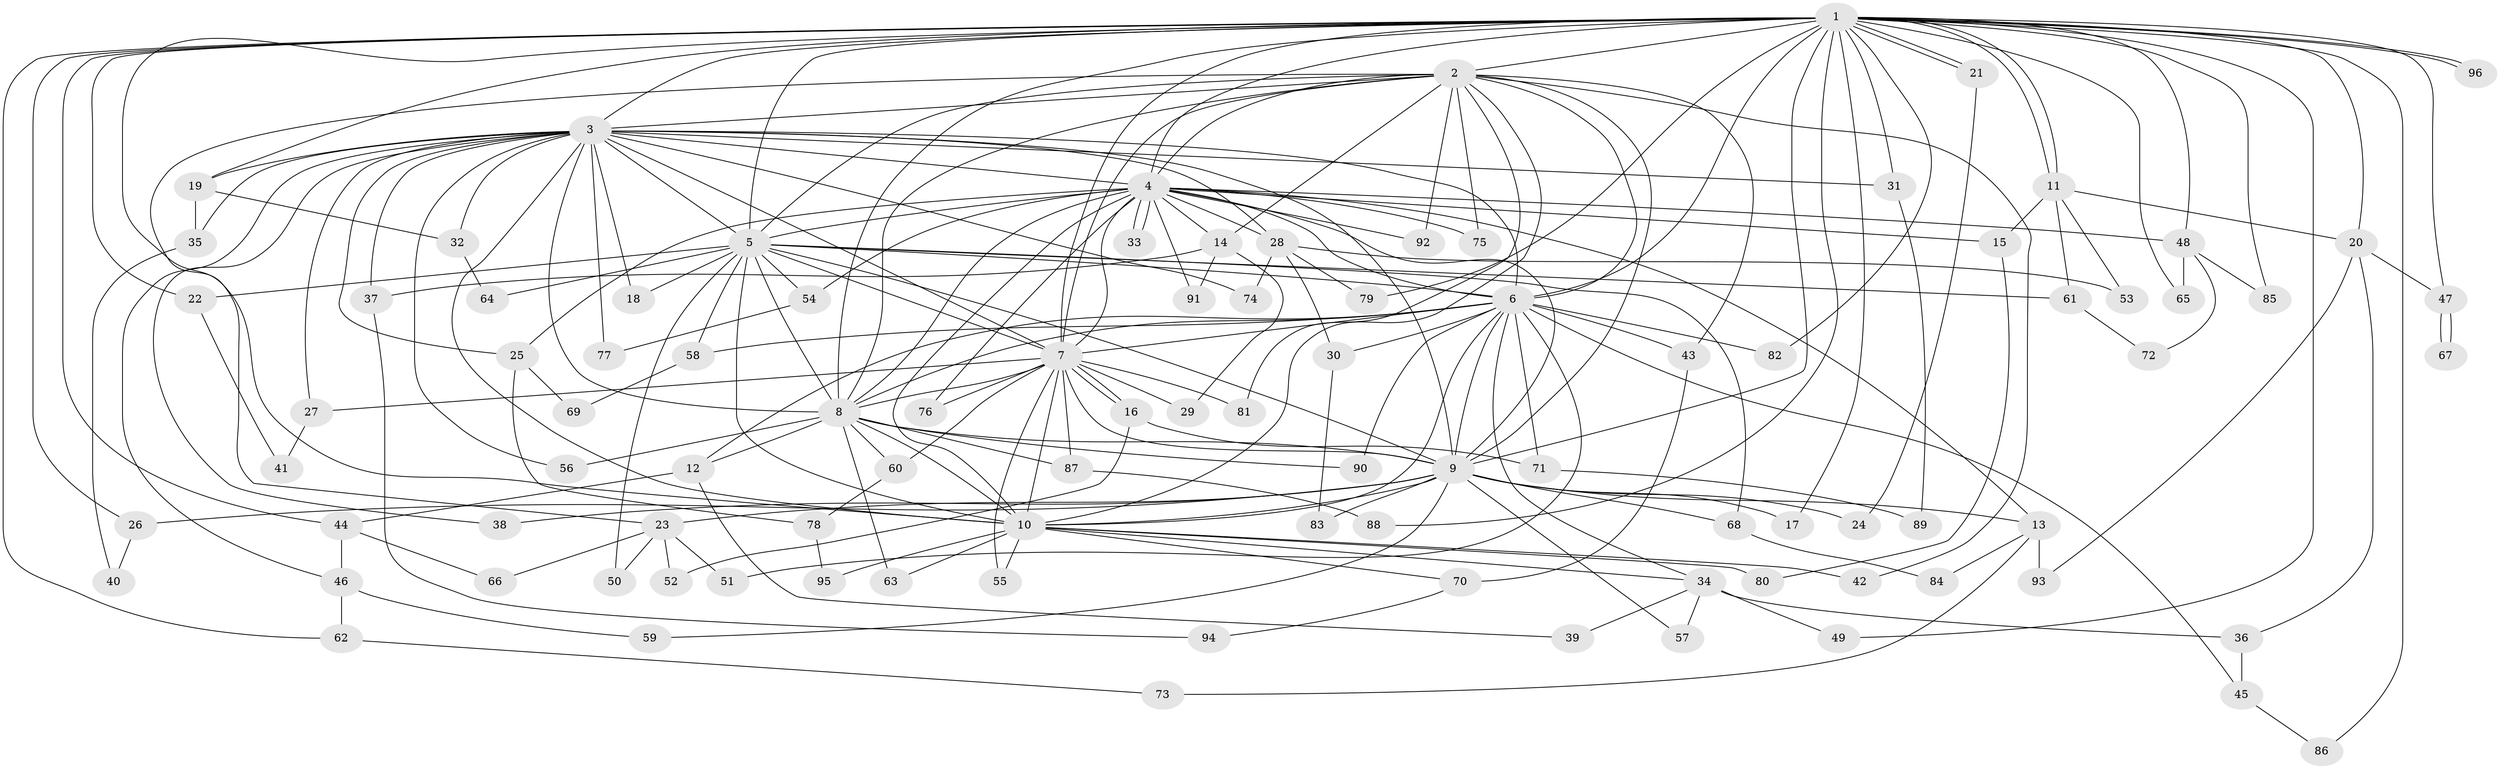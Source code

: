 // coarse degree distribution, {27: 0.017241379310344827, 16: 0.017241379310344827, 4: 0.08620689655172414, 3: 0.3275862068965517, 2: 0.2413793103448276, 6: 0.08620689655172414, 17: 0.017241379310344827, 13: 0.017241379310344827, 5: 0.05172413793103448, 20: 0.034482758620689655, 14: 0.017241379310344827, 15: 0.017241379310344827, 12: 0.017241379310344827, 18: 0.017241379310344827, 1: 0.034482758620689655}
// Generated by graph-tools (version 1.1) at 2025/36/03/04/25 23:36:16]
// undirected, 96 vertices, 217 edges
graph export_dot {
  node [color=gray90,style=filled];
  1;
  2;
  3;
  4;
  5;
  6;
  7;
  8;
  9;
  10;
  11;
  12;
  13;
  14;
  15;
  16;
  17;
  18;
  19;
  20;
  21;
  22;
  23;
  24;
  25;
  26;
  27;
  28;
  29;
  30;
  31;
  32;
  33;
  34;
  35;
  36;
  37;
  38;
  39;
  40;
  41;
  42;
  43;
  44;
  45;
  46;
  47;
  48;
  49;
  50;
  51;
  52;
  53;
  54;
  55;
  56;
  57;
  58;
  59;
  60;
  61;
  62;
  63;
  64;
  65;
  66;
  67;
  68;
  69;
  70;
  71;
  72;
  73;
  74;
  75;
  76;
  77;
  78;
  79;
  80;
  81;
  82;
  83;
  84;
  85;
  86;
  87;
  88;
  89;
  90;
  91;
  92;
  93;
  94;
  95;
  96;
  1 -- 2;
  1 -- 3;
  1 -- 4;
  1 -- 5;
  1 -- 6;
  1 -- 7;
  1 -- 8;
  1 -- 9;
  1 -- 10;
  1 -- 11;
  1 -- 11;
  1 -- 17;
  1 -- 19;
  1 -- 20;
  1 -- 21;
  1 -- 21;
  1 -- 22;
  1 -- 26;
  1 -- 31;
  1 -- 44;
  1 -- 47;
  1 -- 48;
  1 -- 49;
  1 -- 62;
  1 -- 65;
  1 -- 79;
  1 -- 82;
  1 -- 85;
  1 -- 86;
  1 -- 88;
  1 -- 96;
  1 -- 96;
  2 -- 3;
  2 -- 4;
  2 -- 5;
  2 -- 6;
  2 -- 7;
  2 -- 8;
  2 -- 9;
  2 -- 10;
  2 -- 14;
  2 -- 23;
  2 -- 42;
  2 -- 43;
  2 -- 75;
  2 -- 81;
  2 -- 92;
  3 -- 4;
  3 -- 5;
  3 -- 6;
  3 -- 7;
  3 -- 8;
  3 -- 9;
  3 -- 10;
  3 -- 18;
  3 -- 19;
  3 -- 25;
  3 -- 27;
  3 -- 28;
  3 -- 31;
  3 -- 32;
  3 -- 35;
  3 -- 37;
  3 -- 38;
  3 -- 46;
  3 -- 56;
  3 -- 74;
  3 -- 77;
  4 -- 5;
  4 -- 6;
  4 -- 7;
  4 -- 8;
  4 -- 9;
  4 -- 10;
  4 -- 13;
  4 -- 14;
  4 -- 15;
  4 -- 25;
  4 -- 28;
  4 -- 33;
  4 -- 33;
  4 -- 48;
  4 -- 54;
  4 -- 75;
  4 -- 76;
  4 -- 91;
  4 -- 92;
  5 -- 6;
  5 -- 7;
  5 -- 8;
  5 -- 9;
  5 -- 10;
  5 -- 18;
  5 -- 22;
  5 -- 50;
  5 -- 54;
  5 -- 58;
  5 -- 61;
  5 -- 64;
  5 -- 68;
  6 -- 7;
  6 -- 8;
  6 -- 9;
  6 -- 10;
  6 -- 12;
  6 -- 30;
  6 -- 34;
  6 -- 43;
  6 -- 45;
  6 -- 51;
  6 -- 58;
  6 -- 71;
  6 -- 82;
  6 -- 90;
  7 -- 8;
  7 -- 9;
  7 -- 10;
  7 -- 16;
  7 -- 16;
  7 -- 27;
  7 -- 29;
  7 -- 55;
  7 -- 60;
  7 -- 76;
  7 -- 81;
  7 -- 87;
  8 -- 9;
  8 -- 10;
  8 -- 12;
  8 -- 56;
  8 -- 60;
  8 -- 63;
  8 -- 87;
  8 -- 90;
  9 -- 10;
  9 -- 13;
  9 -- 17;
  9 -- 23;
  9 -- 24;
  9 -- 26;
  9 -- 38;
  9 -- 57;
  9 -- 59;
  9 -- 68;
  9 -- 83;
  10 -- 34;
  10 -- 42;
  10 -- 55;
  10 -- 63;
  10 -- 70;
  10 -- 80;
  10 -- 95;
  11 -- 15;
  11 -- 20;
  11 -- 53;
  11 -- 61;
  12 -- 39;
  12 -- 44;
  13 -- 73;
  13 -- 84;
  13 -- 93;
  14 -- 29;
  14 -- 37;
  14 -- 91;
  15 -- 80;
  16 -- 52;
  16 -- 71;
  19 -- 32;
  19 -- 35;
  20 -- 36;
  20 -- 47;
  20 -- 93;
  21 -- 24;
  22 -- 41;
  23 -- 50;
  23 -- 51;
  23 -- 52;
  23 -- 66;
  25 -- 69;
  25 -- 78;
  26 -- 40;
  27 -- 41;
  28 -- 30;
  28 -- 53;
  28 -- 74;
  28 -- 79;
  30 -- 83;
  31 -- 89;
  32 -- 64;
  34 -- 36;
  34 -- 39;
  34 -- 49;
  34 -- 57;
  35 -- 40;
  36 -- 45;
  37 -- 94;
  43 -- 70;
  44 -- 46;
  44 -- 66;
  45 -- 86;
  46 -- 59;
  46 -- 62;
  47 -- 67;
  47 -- 67;
  48 -- 65;
  48 -- 72;
  48 -- 85;
  54 -- 77;
  58 -- 69;
  60 -- 78;
  61 -- 72;
  62 -- 73;
  68 -- 84;
  70 -- 94;
  71 -- 89;
  78 -- 95;
  87 -- 88;
}
